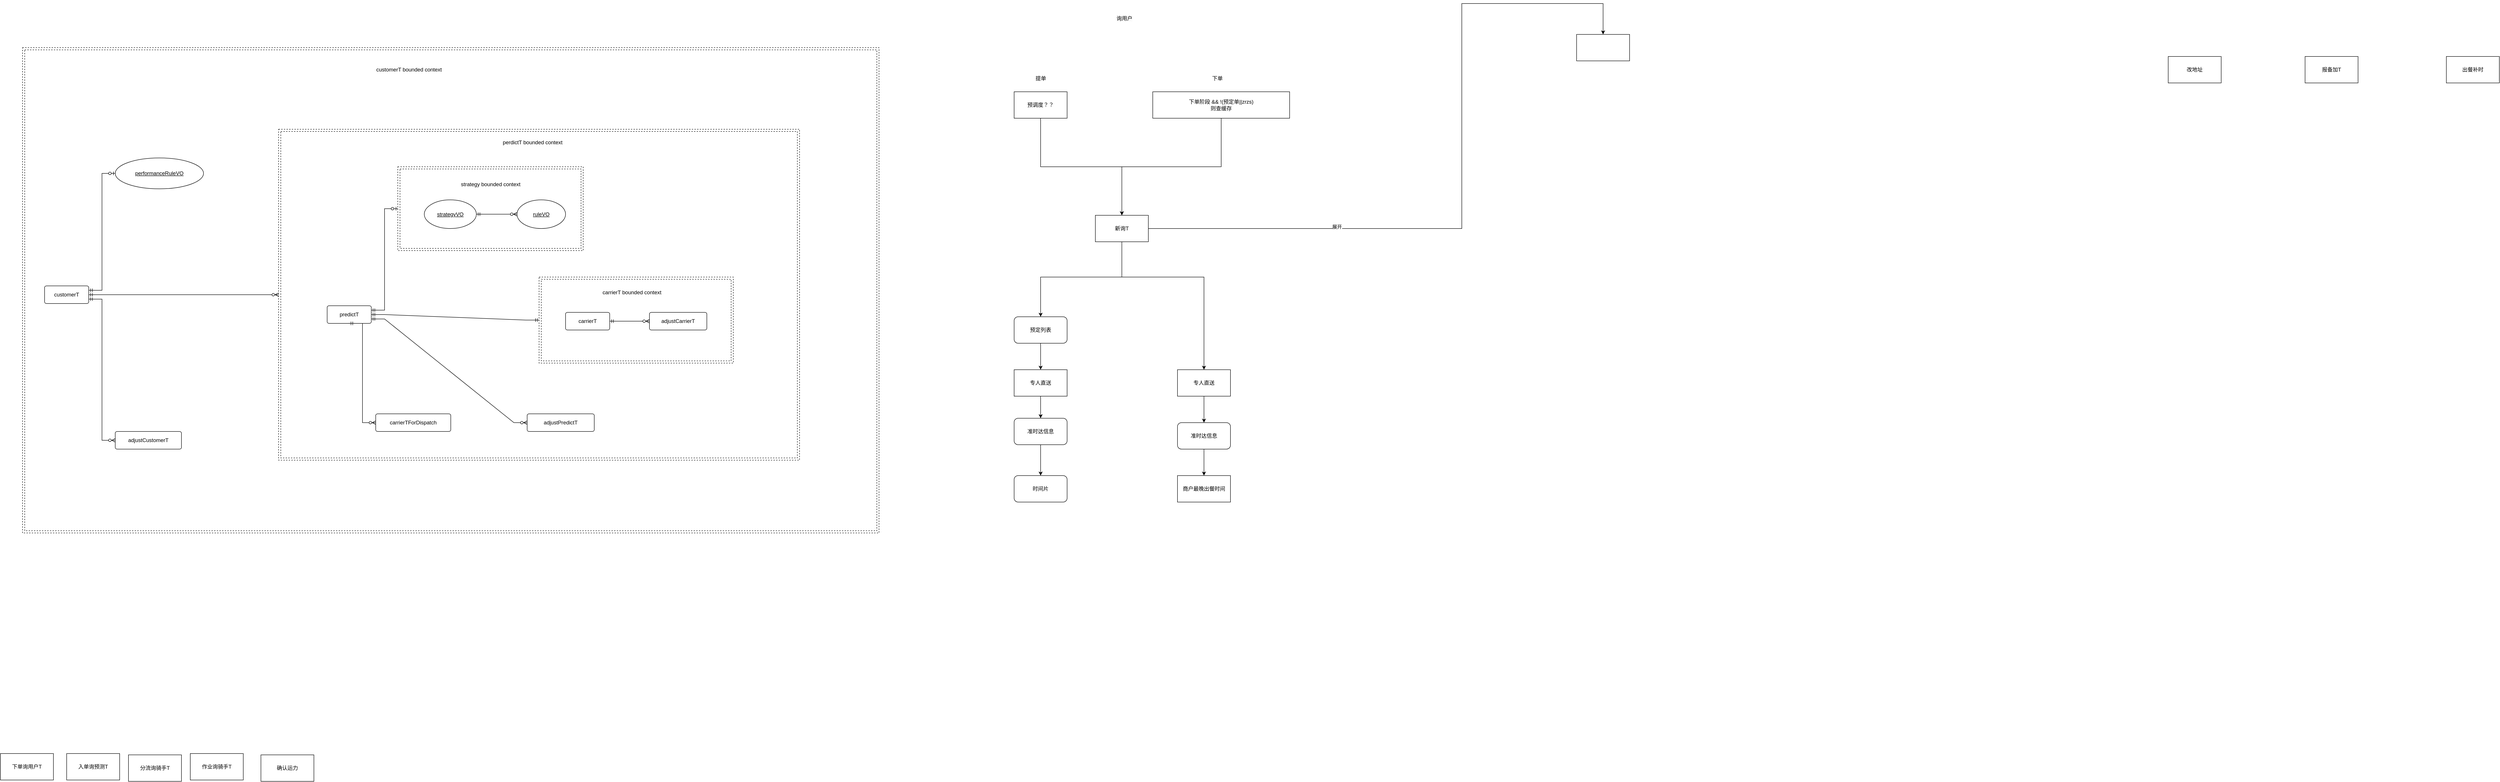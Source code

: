 <mxfile version="22.1.7" type="github">
  <diagram name="第 1 页" id="Sy9umP3xg3mDAJ2cGHKU">
    <mxGraphModel dx="3212" dy="2354" grid="1" gridSize="10" guides="1" tooltips="1" connect="1" arrows="1" fold="1" page="1" pageScale="1" pageWidth="827" pageHeight="1169" math="0" shadow="0">
      <root>
        <mxCell id="0" />
        <mxCell id="1" parent="0" />
        <mxCell id="5gtfUiYYgIrYR47HqZrA-16" value="" style="whiteSpace=wrap;html=1;align=center;dashed=1;shape=ext;margin=3;double=1;" vertex="1" parent="1">
          <mxGeometry x="-280" y="-350" width="1940" height="1100" as="geometry" />
        </mxCell>
        <mxCell id="5gtfUiYYgIrYR47HqZrA-20" value="" style="whiteSpace=wrap;html=1;align=center;dashed=1;shape=ext;margin=3;double=1;" vertex="1" parent="1">
          <mxGeometry x="300" y="-165" width="1180" height="750" as="geometry" />
        </mxCell>
        <mxCell id="5gtfUiYYgIrYR47HqZrA-49" value="" style="whiteSpace=wrap;html=1;align=center;dashed=1;shape=ext;margin=3;double=1;" vertex="1" parent="1">
          <mxGeometry x="890" y="170" width="440" height="195" as="geometry" />
        </mxCell>
        <mxCell id="5gtfUiYYgIrYR47HqZrA-47" value="" style="whiteSpace=wrap;html=1;align=center;dashed=1;shape=ext;margin=3;double=1;" vertex="1" parent="1">
          <mxGeometry x="570" y="-80" width="420" height="190" as="geometry" />
        </mxCell>
        <mxCell id="5gtfUiYYgIrYR47HqZrA-2" value="customerT" style="rounded=1;arcSize=10;whiteSpace=wrap;html=1;align=center;" vertex="1" parent="1">
          <mxGeometry x="-230" y="190" width="100" height="40" as="geometry" />
        </mxCell>
        <mxCell id="5gtfUiYYgIrYR47HqZrA-3" value="predictT" style="rounded=1;arcSize=10;whiteSpace=wrap;html=1;align=center;" vertex="1" parent="1">
          <mxGeometry x="410" y="235" width="100" height="40" as="geometry" />
        </mxCell>
        <mxCell id="5gtfUiYYgIrYR47HqZrA-5" value="carrierT" style="rounded=1;arcSize=10;whiteSpace=wrap;html=1;align=center;" vertex="1" parent="1">
          <mxGeometry x="950" y="250" width="100" height="40" as="geometry" />
        </mxCell>
        <mxCell id="5gtfUiYYgIrYR47HqZrA-6" value="" style="edgeStyle=entityRelationEdgeStyle;fontSize=12;html=1;endArrow=ERmandOne;startArrow=ERmandOne;rounded=0;exitX=1;exitY=0.5;exitDx=0;exitDy=0;entryX=0;entryY=0.5;entryDx=0;entryDy=0;" edge="1" parent="1" source="5gtfUiYYgIrYR47HqZrA-3" target="5gtfUiYYgIrYR47HqZrA-49">
          <mxGeometry width="100" height="100" relative="1" as="geometry">
            <mxPoint x="686" y="350" as="sourcePoint" />
            <mxPoint x="830" y="335" as="targetPoint" />
          </mxGeometry>
        </mxCell>
        <mxCell id="5gtfUiYYgIrYR47HqZrA-10" value="adjustCarrierT" style="rounded=1;arcSize=10;whiteSpace=wrap;html=1;align=center;" vertex="1" parent="1">
          <mxGeometry x="1140" y="250" width="130" height="40" as="geometry" />
        </mxCell>
        <mxCell id="5gtfUiYYgIrYR47HqZrA-12" value="adjustCustomerT" style="rounded=1;arcSize=10;whiteSpace=wrap;html=1;align=center;" vertex="1" parent="1">
          <mxGeometry x="-70" y="520" width="150" height="40" as="geometry" />
        </mxCell>
        <mxCell id="5gtfUiYYgIrYR47HqZrA-13" value="adjustPredictT" style="rounded=1;arcSize=10;whiteSpace=wrap;html=1;align=center;" vertex="1" parent="1">
          <mxGeometry x="863" y="480" width="152" height="40" as="geometry" />
        </mxCell>
        <mxCell id="5gtfUiYYgIrYR47HqZrA-14" value="" style="edgeStyle=entityRelationEdgeStyle;fontSize=12;html=1;endArrow=ERzeroToMany;rounded=0;exitX=0.5;exitY=1;exitDx=0;exitDy=0;startArrow=ERmandOne;" edge="1" parent="1" source="5gtfUiYYgIrYR47HqZrA-3" target="5gtfUiYYgIrYR47HqZrA-32">
          <mxGeometry width="100" height="100" relative="1" as="geometry">
            <mxPoint x="516" y="480" as="sourcePoint" />
            <mxPoint x="616" y="380" as="targetPoint" />
          </mxGeometry>
        </mxCell>
        <mxCell id="5gtfUiYYgIrYR47HqZrA-17" value="customerT bounded context" style="text;html=1;align=center;verticalAlign=middle;resizable=0;points=[];autosize=1;strokeColor=none;fillColor=none;" vertex="1" parent="1">
          <mxGeometry x="470" y="-320" width="250" height="40" as="geometry" />
        </mxCell>
        <mxCell id="5gtfUiYYgIrYR47HqZrA-18" value="performanceRuleVO" style="rounded=1;arcSize=10;whiteSpace=wrap;html=1;align=center;shape=ellipse;margin=3;double=1;perimeter=ellipsePerimeter;fontStyle=4;" vertex="1" parent="1">
          <mxGeometry x="-70" y="-100" width="200" height="70" as="geometry" />
        </mxCell>
        <mxCell id="5gtfUiYYgIrYR47HqZrA-21" value="perdictT bounded context" style="text;html=1;align=center;verticalAlign=middle;resizable=0;points=[];autosize=1;strokeColor=none;fillColor=none;" vertex="1" parent="1">
          <mxGeometry x="760" y="-155" width="230" height="40" as="geometry" />
        </mxCell>
        <mxCell id="5gtfUiYYgIrYR47HqZrA-26" value="strategyVO" style="rounded=1;arcSize=10;whiteSpace=wrap;html=1;align=center;shape=ellipse;perimeter=ellipsePerimeter;fontStyle=4;" vertex="1" parent="1">
          <mxGeometry x="630" y="-5" width="118" height="65" as="geometry" />
        </mxCell>
        <mxCell id="5gtfUiYYgIrYR47HqZrA-27" value="ruleVO" style="rounded=1;arcSize=10;whiteSpace=wrap;html=1;align=center;shape=ellipse;perimeter=ellipsePerimeter;fontStyle=4;" vertex="1" parent="1">
          <mxGeometry x="840" y="-5" width="110" height="65" as="geometry" />
        </mxCell>
        <mxCell id="5gtfUiYYgIrYR47HqZrA-32" value="carrierTForDispatch" style="rounded=1;arcSize=10;whiteSpace=wrap;html=1;align=center;" vertex="1" parent="1">
          <mxGeometry x="520" y="480" width="170" height="40" as="geometry" />
        </mxCell>
        <mxCell id="5gtfUiYYgIrYR47HqZrA-34" value="" style="edgeStyle=entityRelationEdgeStyle;fontSize=12;html=1;endArrow=ERzeroToOne;startArrow=ERmandOne;rounded=0;exitX=1;exitY=0.25;exitDx=0;exitDy=0;" edge="1" parent="1" source="5gtfUiYYgIrYR47HqZrA-2" target="5gtfUiYYgIrYR47HqZrA-18">
          <mxGeometry width="100" height="100" relative="1" as="geometry">
            <mxPoint x="-180" y="100" as="sourcePoint" />
            <mxPoint x="-30" y="-20" as="targetPoint" />
          </mxGeometry>
        </mxCell>
        <mxCell id="5gtfUiYYgIrYR47HqZrA-35" value="" style="edgeStyle=entityRelationEdgeStyle;fontSize=12;html=1;endArrow=ERzeroToOne;startArrow=ERmandOne;rounded=0;exitX=1;exitY=0.25;exitDx=0;exitDy=0;entryX=0;entryY=0.5;entryDx=0;entryDy=0;" edge="1" parent="1" source="5gtfUiYYgIrYR47HqZrA-3" target="5gtfUiYYgIrYR47HqZrA-47">
          <mxGeometry width="100" height="100" relative="1" as="geometry">
            <mxPoint x="-190" y="75" as="sourcePoint" />
            <mxPoint x="570" y="265" as="targetPoint" />
          </mxGeometry>
        </mxCell>
        <mxCell id="5gtfUiYYgIrYR47HqZrA-39" value="" style="edgeStyle=entityRelationEdgeStyle;fontSize=12;html=1;endArrow=ERzeroToMany;startArrow=ERmandOne;rounded=0;exitX=1;exitY=0.75;exitDx=0;exitDy=0;" edge="1" parent="1" source="5gtfUiYYgIrYR47HqZrA-3" target="5gtfUiYYgIrYR47HqZrA-13">
          <mxGeometry width="100" height="100" relative="1" as="geometry">
            <mxPoint x="520" y="485" as="sourcePoint" />
            <mxPoint x="620" y="385" as="targetPoint" />
          </mxGeometry>
        </mxCell>
        <mxCell id="5gtfUiYYgIrYR47HqZrA-42" value="" style="edgeStyle=entityRelationEdgeStyle;fontSize=12;html=1;endArrow=ERzeroToMany;startArrow=ERmandOne;rounded=0;exitX=1;exitY=0.5;exitDx=0;exitDy=0;entryX=0;entryY=0.5;entryDx=0;entryDy=0;" edge="1" parent="1" source="5gtfUiYYgIrYR47HqZrA-5" target="5gtfUiYYgIrYR47HqZrA-10">
          <mxGeometry width="100" height="100" relative="1" as="geometry">
            <mxPoint x="1110" y="275" as="sourcePoint" />
            <mxPoint x="1210" y="175" as="targetPoint" />
          </mxGeometry>
        </mxCell>
        <mxCell id="5gtfUiYYgIrYR47HqZrA-48" value="strategy bounded context" style="text;html=1;align=center;verticalAlign=middle;resizable=0;points=[];autosize=1;strokeColor=none;fillColor=none;" vertex="1" parent="1">
          <mxGeometry x="665" y="-60" width="230" height="40" as="geometry" />
        </mxCell>
        <mxCell id="5gtfUiYYgIrYR47HqZrA-50" value="carrierT bounded context" style="text;html=1;align=center;verticalAlign=middle;resizable=0;points=[];autosize=1;strokeColor=none;fillColor=none;" vertex="1" parent="1">
          <mxGeometry x="990" y="185" width="220" height="40" as="geometry" />
        </mxCell>
        <mxCell id="5gtfUiYYgIrYR47HqZrA-58" value="" style="edgeStyle=entityRelationEdgeStyle;fontSize=12;html=1;endArrow=ERzeroToMany;startArrow=ERmandOne;rounded=0;exitX=1;exitY=0.75;exitDx=0;exitDy=0;entryX=0;entryY=0.5;entryDx=0;entryDy=0;" edge="1" parent="1" source="5gtfUiYYgIrYR47HqZrA-2" target="5gtfUiYYgIrYR47HqZrA-12">
          <mxGeometry width="100" height="100" relative="1" as="geometry">
            <mxPoint x="-60" y="400" as="sourcePoint" />
            <mxPoint x="40" y="300" as="targetPoint" />
          </mxGeometry>
        </mxCell>
        <mxCell id="5gtfUiYYgIrYR47HqZrA-59" value="" style="edgeStyle=entityRelationEdgeStyle;fontSize=12;html=1;endArrow=ERzeroToMany;startArrow=ERmandOne;rounded=0;exitX=1;exitY=0.5;exitDx=0;exitDy=0;entryX=0;entryY=0.5;entryDx=0;entryDy=0;" edge="1" parent="1" source="5gtfUiYYgIrYR47HqZrA-2" target="5gtfUiYYgIrYR47HqZrA-20">
          <mxGeometry width="100" height="100" relative="1" as="geometry">
            <mxPoint x="20" y="170" as="sourcePoint" />
            <mxPoint x="120" y="70" as="targetPoint" />
          </mxGeometry>
        </mxCell>
        <mxCell id="5gtfUiYYgIrYR47HqZrA-60" value="" style="edgeStyle=entityRelationEdgeStyle;fontSize=12;html=1;endArrow=ERzeroToMany;startArrow=ERmandOne;rounded=0;exitX=1;exitY=0.5;exitDx=0;exitDy=0;" edge="1" parent="1" source="5gtfUiYYgIrYR47HqZrA-26" target="5gtfUiYYgIrYR47HqZrA-27">
          <mxGeometry width="100" height="100" relative="1" as="geometry">
            <mxPoint x="760" y="20" as="sourcePoint" />
            <mxPoint x="860" y="-80" as="targetPoint" />
          </mxGeometry>
        </mxCell>
        <mxCell id="5gtfUiYYgIrYR47HqZrA-66" value="下单询用户T" style="whiteSpace=wrap;html=1;" vertex="1" parent="1">
          <mxGeometry x="-330" y="1250" width="120" height="60" as="geometry" />
        </mxCell>
        <mxCell id="5gtfUiYYgIrYR47HqZrA-67" value="入单询预测T" style="whiteSpace=wrap;html=1;" vertex="1" parent="1">
          <mxGeometry x="-180" y="1250" width="120" height="60" as="geometry" />
        </mxCell>
        <mxCell id="5gtfUiYYgIrYR47HqZrA-68" value="分流询骑手T" style="whiteSpace=wrap;html=1;" vertex="1" parent="1">
          <mxGeometry x="-40" y="1253" width="120" height="60" as="geometry" />
        </mxCell>
        <mxCell id="5gtfUiYYgIrYR47HqZrA-69" value="作业询骑手T" style="whiteSpace=wrap;html=1;" vertex="1" parent="1">
          <mxGeometry x="100" y="1250" width="120" height="60" as="geometry" />
        </mxCell>
        <mxCell id="5gtfUiYYgIrYR47HqZrA-70" value="确认运力" style="whiteSpace=wrap;html=1;" vertex="1" parent="1">
          <mxGeometry x="260" y="1253" width="120" height="60" as="geometry" />
        </mxCell>
        <mxCell id="5gtfUiYYgIrYR47HqZrA-71" value="改地址" style="whiteSpace=wrap;html=1;" vertex="1" parent="1">
          <mxGeometry x="4580" y="-330" width="120" height="60" as="geometry" />
        </mxCell>
        <mxCell id="5gtfUiYYgIrYR47HqZrA-72" value="报备加T" style="whiteSpace=wrap;html=1;" vertex="1" parent="1">
          <mxGeometry x="4890" y="-330" width="120" height="60" as="geometry" />
        </mxCell>
        <mxCell id="5gtfUiYYgIrYR47HqZrA-73" value="出餐补时" style="whiteSpace=wrap;html=1;" vertex="1" parent="1">
          <mxGeometry x="5210" y="-330" width="120" height="60" as="geometry" />
        </mxCell>
        <mxCell id="5gtfUiYYgIrYR47HqZrA-74" value="&lt;span style=&quot;color: rgb(0, 0, 0); font-family: Helvetica; font-size: 12px; font-style: normal; font-variant-ligatures: normal; font-variant-caps: normal; font-weight: 400; letter-spacing: normal; orphans: 2; text-align: center; text-indent: 0px; text-transform: none; widows: 2; word-spacing: 0px; -webkit-text-stroke-width: 0px; background-color: rgb(251, 251, 251); text-decoration-thickness: initial; text-decoration-style: initial; text-decoration-color: initial; float: none; display: inline !important;&quot;&gt;询用户&lt;br&gt;&lt;br&gt;&lt;/span&gt;" style="text;whiteSpace=wrap;html=1;" vertex="1" parent="1">
          <mxGeometry x="2196" y="-430" width="260" height="50" as="geometry" />
        </mxCell>
        <mxCell id="5gtfUiYYgIrYR47HqZrA-94" style="edgeStyle=orthogonalEdgeStyle;rounded=0;orthogonalLoop=1;jettySize=auto;html=1;" edge="1" parent="1" source="5gtfUiYYgIrYR47HqZrA-76" target="5gtfUiYYgIrYR47HqZrA-84">
          <mxGeometry relative="1" as="geometry">
            <Array as="points">
              <mxPoint x="2435" y="-80" />
              <mxPoint x="2210" y="-80" />
            </Array>
          </mxGeometry>
        </mxCell>
        <mxCell id="5gtfUiYYgIrYR47HqZrA-76" value="下单阶段 &amp;amp;&amp;amp; !(预定单||zrzs)&lt;br&gt;则查缓存" style="whiteSpace=wrap;html=1;" vertex="1" parent="1">
          <mxGeometry x="2280" y="-250" width="310" height="60" as="geometry" />
        </mxCell>
        <mxCell id="5gtfUiYYgIrYR47HqZrA-80" value="提单" style="text;html=1;align=center;verticalAlign=middle;resizable=0;points=[];autosize=1;strokeColor=none;fillColor=none;" vertex="1" parent="1">
          <mxGeometry x="1996" y="-300" width="60" height="40" as="geometry" />
        </mxCell>
        <mxCell id="5gtfUiYYgIrYR47HqZrA-81" value="下单" style="text;html=1;align=center;verticalAlign=middle;resizable=0;points=[];autosize=1;strokeColor=none;fillColor=none;" vertex="1" parent="1">
          <mxGeometry x="2396" y="-300" width="60" height="40" as="geometry" />
        </mxCell>
        <mxCell id="5gtfUiYYgIrYR47HqZrA-95" style="edgeStyle=orthogonalEdgeStyle;rounded=0;orthogonalLoop=1;jettySize=auto;html=1;" edge="1" parent="1" source="5gtfUiYYgIrYR47HqZrA-82" target="5gtfUiYYgIrYR47HqZrA-84">
          <mxGeometry relative="1" as="geometry">
            <Array as="points">
              <mxPoint x="2026" y="-80" />
              <mxPoint x="2210" y="-80" />
            </Array>
          </mxGeometry>
        </mxCell>
        <mxCell id="5gtfUiYYgIrYR47HqZrA-82" value="预调度？？" style="whiteSpace=wrap;html=1;" vertex="1" parent="1">
          <mxGeometry x="1966" y="-250" width="120" height="60" as="geometry" />
        </mxCell>
        <mxCell id="5gtfUiYYgIrYR47HqZrA-96" style="edgeStyle=orthogonalEdgeStyle;rounded=0;orthogonalLoop=1;jettySize=auto;html=1;entryX=0.5;entryY=0;entryDx=0;entryDy=0;" edge="1" parent="1" source="5gtfUiYYgIrYR47HqZrA-84" target="5gtfUiYYgIrYR47HqZrA-85">
          <mxGeometry relative="1" as="geometry">
            <Array as="points">
              <mxPoint x="2210" y="170" />
              <mxPoint x="2026" y="170" />
            </Array>
          </mxGeometry>
        </mxCell>
        <mxCell id="5gtfUiYYgIrYR47HqZrA-97" style="edgeStyle=orthogonalEdgeStyle;rounded=0;orthogonalLoop=1;jettySize=auto;html=1;" edge="1" parent="1" source="5gtfUiYYgIrYR47HqZrA-84" target="5gtfUiYYgIrYR47HqZrA-89">
          <mxGeometry relative="1" as="geometry">
            <Array as="points">
              <mxPoint x="2210" y="170" />
              <mxPoint x="2396" y="170" />
            </Array>
          </mxGeometry>
        </mxCell>
        <mxCell id="5gtfUiYYgIrYR47HqZrA-103" style="edgeStyle=orthogonalEdgeStyle;rounded=0;orthogonalLoop=1;jettySize=auto;html=1;entryX=0.5;entryY=0;entryDx=0;entryDy=0;" edge="1" parent="1" source="5gtfUiYYgIrYR47HqZrA-84" target="5gtfUiYYgIrYR47HqZrA-105">
          <mxGeometry relative="1" as="geometry">
            <mxPoint x="3150" y="-350" as="targetPoint" />
            <Array as="points">
              <mxPoint x="2980" y="60" />
              <mxPoint x="2980" y="-450" />
              <mxPoint x="3300" y="-450" />
            </Array>
          </mxGeometry>
        </mxCell>
        <mxCell id="5gtfUiYYgIrYR47HqZrA-106" value="展开" style="edgeLabel;html=1;align=center;verticalAlign=middle;resizable=0;points=[];" vertex="1" connectable="0" parent="5gtfUiYYgIrYR47HqZrA-103">
          <mxGeometry x="-0.47" y="4" relative="1" as="geometry">
            <mxPoint as="offset" />
          </mxGeometry>
        </mxCell>
        <mxCell id="5gtfUiYYgIrYR47HqZrA-84" value="新询T" style="whiteSpace=wrap;html=1;" vertex="1" parent="1">
          <mxGeometry x="2150" y="30" width="120" height="60" as="geometry" />
        </mxCell>
        <mxCell id="5gtfUiYYgIrYR47HqZrA-98" value="" style="edgeStyle=orthogonalEdgeStyle;rounded=0;orthogonalLoop=1;jettySize=auto;html=1;" edge="1" parent="1" source="5gtfUiYYgIrYR47HqZrA-85" target="5gtfUiYYgIrYR47HqZrA-91">
          <mxGeometry relative="1" as="geometry" />
        </mxCell>
        <mxCell id="5gtfUiYYgIrYR47HqZrA-85" value="预定列表" style="rounded=1;whiteSpace=wrap;html=1;" vertex="1" parent="1">
          <mxGeometry x="1966" y="260" width="120" height="60" as="geometry" />
        </mxCell>
        <mxCell id="5gtfUiYYgIrYR47HqZrA-100" value="" style="edgeStyle=orthogonalEdgeStyle;rounded=0;orthogonalLoop=1;jettySize=auto;html=1;" edge="1" parent="1" source="5gtfUiYYgIrYR47HqZrA-86" target="5gtfUiYYgIrYR47HqZrA-87">
          <mxGeometry relative="1" as="geometry" />
        </mxCell>
        <mxCell id="5gtfUiYYgIrYR47HqZrA-86" value="准时达信息" style="rounded=1;whiteSpace=wrap;html=1;" vertex="1" parent="1">
          <mxGeometry x="1966" y="490" width="120" height="60" as="geometry" />
        </mxCell>
        <mxCell id="5gtfUiYYgIrYR47HqZrA-87" value="时间片" style="rounded=1;whiteSpace=wrap;html=1;" vertex="1" parent="1">
          <mxGeometry x="1966" y="620" width="120" height="60" as="geometry" />
        </mxCell>
        <mxCell id="5gtfUiYYgIrYR47HqZrA-88" value="商户最晚出餐时间" style="whiteSpace=wrap;html=1;" vertex="1" parent="1">
          <mxGeometry x="2336" y="620" width="120" height="60" as="geometry" />
        </mxCell>
        <mxCell id="5gtfUiYYgIrYR47HqZrA-101" value="" style="edgeStyle=orthogonalEdgeStyle;rounded=0;orthogonalLoop=1;jettySize=auto;html=1;" edge="1" parent="1" source="5gtfUiYYgIrYR47HqZrA-89" target="5gtfUiYYgIrYR47HqZrA-90">
          <mxGeometry relative="1" as="geometry" />
        </mxCell>
        <mxCell id="5gtfUiYYgIrYR47HqZrA-89" value="专人直送" style="whiteSpace=wrap;html=1;" vertex="1" parent="1">
          <mxGeometry x="2336" y="380" width="120" height="60" as="geometry" />
        </mxCell>
        <mxCell id="5gtfUiYYgIrYR47HqZrA-102" value="" style="edgeStyle=orthogonalEdgeStyle;rounded=0;orthogonalLoop=1;jettySize=auto;html=1;" edge="1" parent="1" source="5gtfUiYYgIrYR47HqZrA-90" target="5gtfUiYYgIrYR47HqZrA-88">
          <mxGeometry relative="1" as="geometry" />
        </mxCell>
        <mxCell id="5gtfUiYYgIrYR47HqZrA-90" value="准时达信息" style="rounded=1;whiteSpace=wrap;html=1;" vertex="1" parent="1">
          <mxGeometry x="2336" y="500" width="120" height="60" as="geometry" />
        </mxCell>
        <mxCell id="5gtfUiYYgIrYR47HqZrA-99" value="" style="edgeStyle=orthogonalEdgeStyle;rounded=0;orthogonalLoop=1;jettySize=auto;html=1;" edge="1" parent="1" source="5gtfUiYYgIrYR47HqZrA-91" target="5gtfUiYYgIrYR47HqZrA-86">
          <mxGeometry relative="1" as="geometry" />
        </mxCell>
        <mxCell id="5gtfUiYYgIrYR47HqZrA-91" value="专人直送" style="whiteSpace=wrap;html=1;" vertex="1" parent="1">
          <mxGeometry x="1966" y="380" width="120" height="60" as="geometry" />
        </mxCell>
        <mxCell id="5gtfUiYYgIrYR47HqZrA-92" style="edgeStyle=orthogonalEdgeStyle;rounded=0;orthogonalLoop=1;jettySize=auto;html=1;exitX=0.5;exitY=1;exitDx=0;exitDy=0;" edge="1" parent="1" source="5gtfUiYYgIrYR47HqZrA-85" target="5gtfUiYYgIrYR47HqZrA-85">
          <mxGeometry relative="1" as="geometry" />
        </mxCell>
        <mxCell id="5gtfUiYYgIrYR47HqZrA-105" value="" style="whiteSpace=wrap;html=1;" vertex="1" parent="1">
          <mxGeometry x="3240" y="-380" width="120" height="60" as="geometry" />
        </mxCell>
      </root>
    </mxGraphModel>
  </diagram>
</mxfile>
